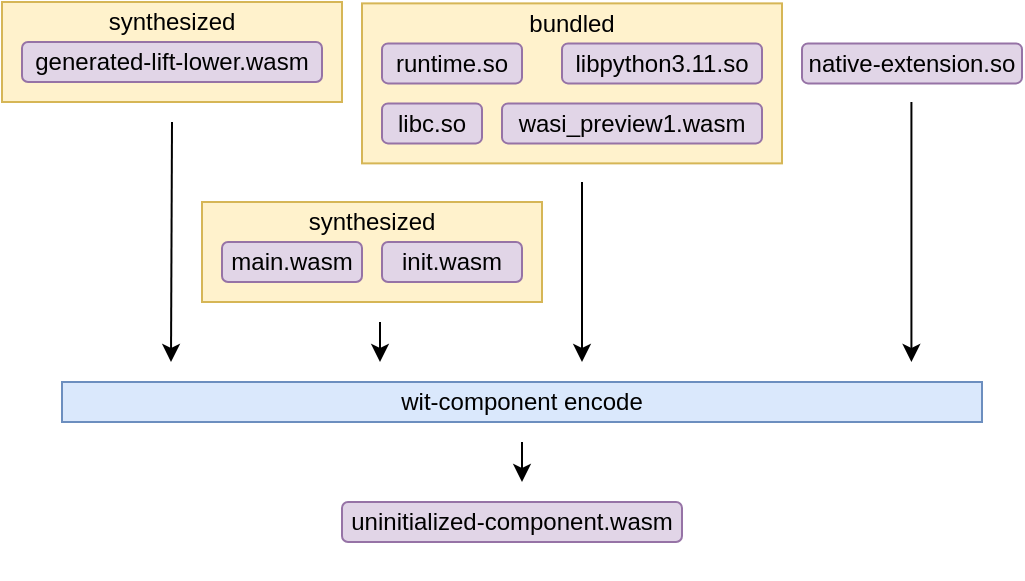 <mxfile version="21.7.2" type="github">
  <diagram name="Page-1" id="wF1uMGhLeyXnpZ27aQJU">
    <mxGraphModel dx="689" dy="497" grid="1" gridSize="10" guides="1" tooltips="1" connect="1" arrows="1" fold="1" page="1" pageScale="1" pageWidth="850" pageHeight="1100" math="0" shadow="0">
      <root>
        <mxCell id="0" />
        <mxCell id="1" parent="0" />
        <mxCell id="kVbF6EgV8bhvYfWOTuWb-29" value="" style="endArrow=classic;html=1;rounded=0;" parent="1" edge="1">
          <mxGeometry width="50" height="50" relative="1" as="geometry">
            <mxPoint x="410" y="540" as="sourcePoint" />
            <mxPoint x="410" y="630" as="targetPoint" />
          </mxGeometry>
        </mxCell>
        <mxCell id="kVbF6EgV8bhvYfWOTuWb-28" value="" style="endArrow=classic;html=1;rounded=0;" parent="1" edge="1">
          <mxGeometry width="50" height="50" relative="1" as="geometry">
            <mxPoint x="574.71" y="500" as="sourcePoint" />
            <mxPoint x="574.71" y="630" as="targetPoint" />
          </mxGeometry>
        </mxCell>
        <mxCell id="kVbF6EgV8bhvYfWOTuWb-27" value="" style="endArrow=classic;html=1;rounded=0;" parent="1" edge="1">
          <mxGeometry width="50" height="50" relative="1" as="geometry">
            <mxPoint x="205" y="510" as="sourcePoint" />
            <mxPoint x="204.5" y="630" as="targetPoint" />
          </mxGeometry>
        </mxCell>
        <mxCell id="kVbF6EgV8bhvYfWOTuWb-7" value="synthesized" style="rounded=0;whiteSpace=wrap;html=1;fillColor=#fff2cc;strokeColor=#d6b656;spacingTop=-30;" parent="1" vertex="1">
          <mxGeometry x="120" y="450.0" width="170" height="50" as="geometry" />
        </mxCell>
        <mxCell id="kVbF6EgV8bhvYfWOTuWb-6" value="bundled" style="rounded=0;whiteSpace=wrap;html=1;spacingTop=-60;fillColor=#fff2cc;strokeColor=#d6b656;" parent="1" vertex="1">
          <mxGeometry x="300" y="450.69" width="210" height="80" as="geometry" />
        </mxCell>
        <mxCell id="kVbF6EgV8bhvYfWOTuWb-1" value="&lt;div&gt;generated-lift-lower.wasm&lt;/div&gt;" style="rounded=1;whiteSpace=wrap;html=1;fillColor=#e1d5e7;strokeColor=#9673a6;" parent="1" vertex="1">
          <mxGeometry x="130" y="470.0" width="150" height="20" as="geometry" />
        </mxCell>
        <mxCell id="kVbF6EgV8bhvYfWOTuWb-2" value="&lt;div&gt;runtime.so&lt;/div&gt;" style="rounded=1;whiteSpace=wrap;html=1;fillColor=#e1d5e7;strokeColor=#9673a6;" parent="1" vertex="1">
          <mxGeometry x="310" y="470.69" width="70" height="20" as="geometry" />
        </mxCell>
        <mxCell id="kVbF6EgV8bhvYfWOTuWb-3" value="libpython3.11.so" style="rounded=1;whiteSpace=wrap;html=1;fillColor=#e1d5e7;strokeColor=#9673a6;" parent="1" vertex="1">
          <mxGeometry x="400" y="470.69" width="100" height="20" as="geometry" />
        </mxCell>
        <mxCell id="kVbF6EgV8bhvYfWOTuWb-4" value="&lt;div&gt;libc.so&lt;/div&gt;" style="rounded=1;whiteSpace=wrap;html=1;fillColor=#e1d5e7;strokeColor=#9673a6;" parent="1" vertex="1">
          <mxGeometry x="310" y="500.69" width="50" height="20" as="geometry" />
        </mxCell>
        <mxCell id="kVbF6EgV8bhvYfWOTuWb-5" value="&lt;div&gt;wasi_preview1.wasm&lt;/div&gt;" style="rounded=1;whiteSpace=wrap;html=1;fillColor=#e1d5e7;strokeColor=#9673a6;" parent="1" vertex="1">
          <mxGeometry x="370" y="500.69" width="130" height="20" as="geometry" />
        </mxCell>
        <mxCell id="kVbF6EgV8bhvYfWOTuWb-12" value="native-extension.so" style="rounded=1;whiteSpace=wrap;html=1;fillColor=#e1d5e7;strokeColor=#9673a6;" parent="1" vertex="1">
          <mxGeometry x="520" y="470.69" width="110" height="20" as="geometry" />
        </mxCell>
        <mxCell id="kVbF6EgV8bhvYfWOTuWb-18" value="synthesized" style="rounded=0;whiteSpace=wrap;html=1;fillColor=#fff2cc;strokeColor=#d6b656;spacingTop=-30;" parent="1" vertex="1">
          <mxGeometry x="220" y="550" width="170" height="50" as="geometry" />
        </mxCell>
        <mxCell id="kVbF6EgV8bhvYfWOTuWb-20" value="main.wasm" style="rounded=1;whiteSpace=wrap;html=1;fillColor=#e1d5e7;strokeColor=#9673a6;" parent="1" vertex="1">
          <mxGeometry x="230" y="570" width="70" height="20" as="geometry" />
        </mxCell>
        <mxCell id="kVbF6EgV8bhvYfWOTuWb-21" value="init.wasm" style="rounded=1;whiteSpace=wrap;html=1;fillColor=#e1d5e7;strokeColor=#9673a6;" parent="1" vertex="1">
          <mxGeometry x="310" y="570" width="70" height="20" as="geometry" />
        </mxCell>
        <mxCell id="kVbF6EgV8bhvYfWOTuWb-22" style="edgeStyle=orthogonalEdgeStyle;rounded=0;orthogonalLoop=1;jettySize=auto;html=1;exitX=0.5;exitY=1;exitDx=0;exitDy=0;" parent="1" source="kVbF6EgV8bhvYfWOTuWb-7" target="kVbF6EgV8bhvYfWOTuWb-7" edge="1">
          <mxGeometry relative="1" as="geometry" />
        </mxCell>
        <mxCell id="kVbF6EgV8bhvYfWOTuWb-30" value="" style="endArrow=classic;html=1;rounded=0;" parent="1" edge="1">
          <mxGeometry width="50" height="50" relative="1" as="geometry">
            <mxPoint x="309" y="610" as="sourcePoint" />
            <mxPoint x="309" y="630" as="targetPoint" />
          </mxGeometry>
        </mxCell>
        <mxCell id="kVbF6EgV8bhvYfWOTuWb-31" value="uninitialized-component.wasm" style="rounded=1;whiteSpace=wrap;html=1;fillColor=#e1d5e7;strokeColor=#9673a6;" parent="1" vertex="1">
          <mxGeometry x="290" y="700" width="170" height="20" as="geometry" />
        </mxCell>
        <mxCell id="kVbF6EgV8bhvYfWOTuWb-33" value="" style="endArrow=classic;html=1;rounded=0;" parent="1" edge="1">
          <mxGeometry width="50" height="50" relative="1" as="geometry">
            <mxPoint x="380" y="670" as="sourcePoint" />
            <mxPoint x="380" y="690" as="targetPoint" />
          </mxGeometry>
        </mxCell>
        <mxCell id="kVbF6EgV8bhvYfWOTuWb-34" value="wit-component encode" style="rounded=0;whiteSpace=wrap;html=1;fillColor=#dae8fc;strokeColor=#6c8ebf;" parent="1" vertex="1">
          <mxGeometry x="150" y="640" width="460" height="20" as="geometry" />
        </mxCell>
        <mxCell id="kVbF6EgV8bhvYfWOTuWb-43" style="edgeStyle=orthogonalEdgeStyle;rounded=0;orthogonalLoop=1;jettySize=auto;html=1;exitX=0.5;exitY=1;exitDx=0;exitDy=0;" parent="1" edge="1">
          <mxGeometry relative="1" as="geometry">
            <mxPoint x="555" y="730" as="sourcePoint" />
            <mxPoint x="555" y="730" as="targetPoint" />
          </mxGeometry>
        </mxCell>
      </root>
    </mxGraphModel>
  </diagram>
</mxfile>
